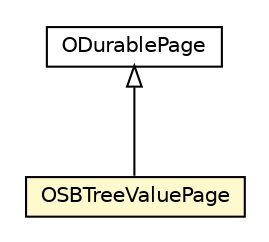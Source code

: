 #!/usr/local/bin/dot
#
# Class diagram 
# Generated by UMLGraph version R5_6-24-gf6e263 (http://www.umlgraph.org/)
#

digraph G {
	edge [fontname="Helvetica",fontsize=10,labelfontname="Helvetica",labelfontsize=10];
	node [fontname="Helvetica",fontsize=10,shape=plaintext];
	nodesep=0.25;
	ranksep=0.5;
	// com.orientechnologies.orient.core.storage.impl.local.paginated.base.ODurablePage
	c3258705 [label=<<table title="com.orientechnologies.orient.core.storage.impl.local.paginated.base.ODurablePage" border="0" cellborder="1" cellspacing="0" cellpadding="2" port="p" href="../../../storage/impl/local/paginated/base/ODurablePage.html">
		<tr><td><table border="0" cellspacing="0" cellpadding="1">
<tr><td align="center" balign="center"> ODurablePage </td></tr>
		</table></td></tr>
		</table>>, URL="../../../storage/impl/local/paginated/base/ODurablePage.html", fontname="Helvetica", fontcolor="black", fontsize=10.0];
	// com.orientechnologies.orient.core.index.sbtree.local.OSBTreeValuePage
	c3258952 [label=<<table title="com.orientechnologies.orient.core.index.sbtree.local.OSBTreeValuePage" border="0" cellborder="1" cellspacing="0" cellpadding="2" port="p" bgcolor="lemonChiffon" href="./OSBTreeValuePage.html">
		<tr><td><table border="0" cellspacing="0" cellpadding="1">
<tr><td align="center" balign="center"> OSBTreeValuePage </td></tr>
		</table></td></tr>
		</table>>, URL="./OSBTreeValuePage.html", fontname="Helvetica", fontcolor="black", fontsize=10.0];
	//com.orientechnologies.orient.core.index.sbtree.local.OSBTreeValuePage extends com.orientechnologies.orient.core.storage.impl.local.paginated.base.ODurablePage
	c3258705:p -> c3258952:p [dir=back,arrowtail=empty];
}

